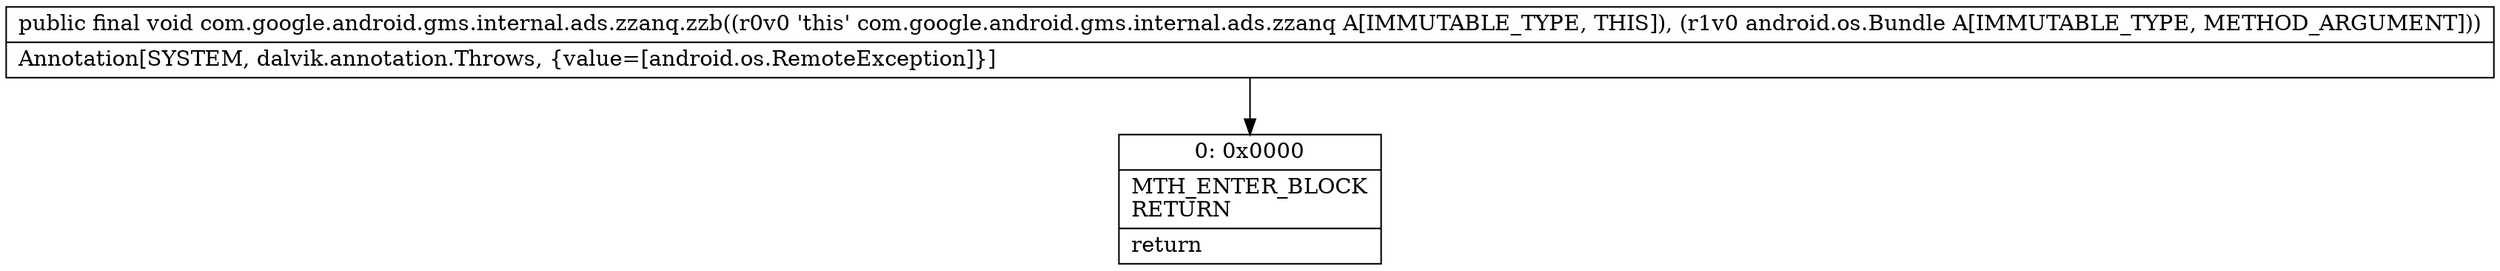 digraph "CFG forcom.google.android.gms.internal.ads.zzanq.zzb(Landroid\/os\/Bundle;)V" {
Node_0 [shape=record,label="{0\:\ 0x0000|MTH_ENTER_BLOCK\lRETURN\l|return\l}"];
MethodNode[shape=record,label="{public final void com.google.android.gms.internal.ads.zzanq.zzb((r0v0 'this' com.google.android.gms.internal.ads.zzanq A[IMMUTABLE_TYPE, THIS]), (r1v0 android.os.Bundle A[IMMUTABLE_TYPE, METHOD_ARGUMENT]))  | Annotation[SYSTEM, dalvik.annotation.Throws, \{value=[android.os.RemoteException]\}]\l}"];
MethodNode -> Node_0;
}

